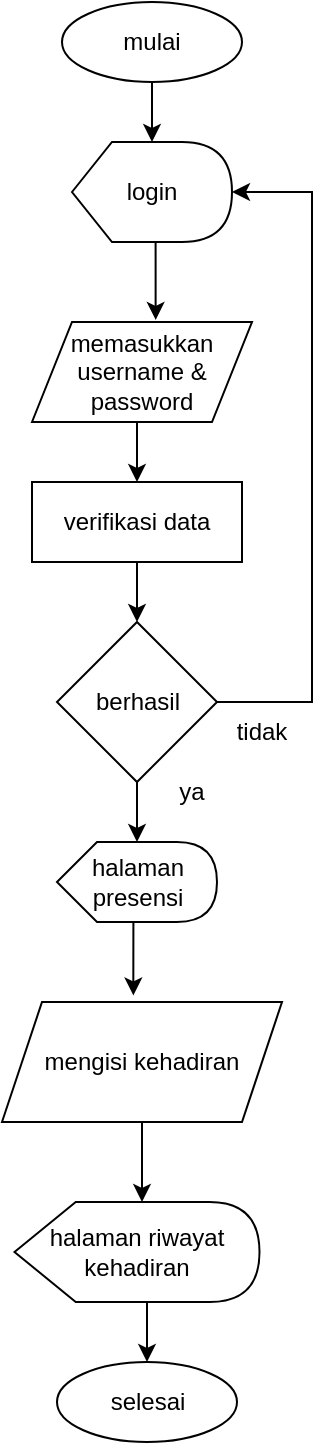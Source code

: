 <mxfile version="24.7.12">
  <diagram id="C5RBs43oDa-KdzZeNtuy" name="Page-1">
    <mxGraphModel dx="1050" dy="583" grid="1" gridSize="10" guides="1" tooltips="1" connect="1" arrows="1" fold="1" page="1" pageScale="1" pageWidth="827" pageHeight="1169" math="0" shadow="0">
      <root>
        <mxCell id="WIyWlLk6GJQsqaUBKTNV-0" />
        <mxCell id="WIyWlLk6GJQsqaUBKTNV-1" parent="WIyWlLk6GJQsqaUBKTNV-0" />
        <mxCell id="Ev9XdaTyHa1Z8E6Ce04j-0" value="mulai" style="ellipse;whiteSpace=wrap;html=1;" parent="WIyWlLk6GJQsqaUBKTNV-1" vertex="1">
          <mxGeometry x="345" y="100" width="90" height="40" as="geometry" />
        </mxCell>
        <mxCell id="Ev9XdaTyHa1Z8E6Ce04j-1" value="login" style="shape=display;whiteSpace=wrap;html=1;" parent="WIyWlLk6GJQsqaUBKTNV-1" vertex="1">
          <mxGeometry x="350" y="170" width="80" height="50" as="geometry" />
        </mxCell>
        <mxCell id="Ev9XdaTyHa1Z8E6Ce04j-34" style="edgeStyle=orthogonalEdgeStyle;rounded=0;orthogonalLoop=1;jettySize=auto;html=1;exitX=0.5;exitY=1;exitDx=0;exitDy=0;entryX=0.5;entryY=0;entryDx=0;entryDy=0;" parent="WIyWlLk6GJQsqaUBKTNV-1" source="Ev9XdaTyHa1Z8E6Ce04j-7" target="Ev9XdaTyHa1Z8E6Ce04j-8" edge="1">
          <mxGeometry relative="1" as="geometry" />
        </mxCell>
        <mxCell id="Ev9XdaTyHa1Z8E6Ce04j-7" value="memasukkan username &amp;amp; password" style="shape=parallelogram;perimeter=parallelogramPerimeter;whiteSpace=wrap;html=1;fixedSize=1;" parent="WIyWlLk6GJQsqaUBKTNV-1" vertex="1">
          <mxGeometry x="330" y="260" width="110" height="50" as="geometry" />
        </mxCell>
        <mxCell id="Ev9XdaTyHa1Z8E6Ce04j-35" style="edgeStyle=orthogonalEdgeStyle;rounded=0;orthogonalLoop=1;jettySize=auto;html=1;exitX=0.5;exitY=1;exitDx=0;exitDy=0;entryX=0.5;entryY=0;entryDx=0;entryDy=0;" parent="WIyWlLk6GJQsqaUBKTNV-1" source="Ev9XdaTyHa1Z8E6Ce04j-8" target="Ev9XdaTyHa1Z8E6Ce04j-12" edge="1">
          <mxGeometry relative="1" as="geometry" />
        </mxCell>
        <mxCell id="Ev9XdaTyHa1Z8E6Ce04j-8" value="verifikasi data" style="rounded=0;whiteSpace=wrap;html=1;" parent="WIyWlLk6GJQsqaUBKTNV-1" vertex="1">
          <mxGeometry x="330" y="340" width="105" height="40" as="geometry" />
        </mxCell>
        <mxCell id="Ev9XdaTyHa1Z8E6Ce04j-12" value="berhasil" style="rhombus;whiteSpace=wrap;html=1;" parent="WIyWlLk6GJQsqaUBKTNV-1" vertex="1">
          <mxGeometry x="342.5" y="410" width="80" height="80" as="geometry" />
        </mxCell>
        <mxCell id="Ev9XdaTyHa1Z8E6Ce04j-22" value="tidak" style="text;html=1;align=center;verticalAlign=middle;whiteSpace=wrap;rounded=0;" parent="WIyWlLk6GJQsqaUBKTNV-1" vertex="1">
          <mxGeometry x="430" y="460" width="30" height="10" as="geometry" />
        </mxCell>
        <mxCell id="Ev9XdaTyHa1Z8E6Ce04j-24" value="halaman presensi" style="shape=display;whiteSpace=wrap;html=1;" parent="WIyWlLk6GJQsqaUBKTNV-1" vertex="1">
          <mxGeometry x="342.5" y="520" width="80" height="40" as="geometry" />
        </mxCell>
        <mxCell id="Ev9XdaTyHa1Z8E6Ce04j-26" value="ya" style="text;html=1;align=center;verticalAlign=middle;whiteSpace=wrap;rounded=0;" parent="WIyWlLk6GJQsqaUBKTNV-1" vertex="1">
          <mxGeometry x="390" y="490" width="40" height="10" as="geometry" />
        </mxCell>
        <mxCell id="Ev9XdaTyHa1Z8E6Ce04j-30" style="edgeStyle=orthogonalEdgeStyle;rounded=0;orthogonalLoop=1;jettySize=auto;html=1;exitX=0.5;exitY=1;exitDx=0;exitDy=0;entryX=0;entryY=0;entryDx=40;entryDy=0;entryPerimeter=0;" parent="WIyWlLk6GJQsqaUBKTNV-1" source="Ev9XdaTyHa1Z8E6Ce04j-0" target="Ev9XdaTyHa1Z8E6Ce04j-1" edge="1">
          <mxGeometry relative="1" as="geometry" />
        </mxCell>
        <mxCell id="Ev9XdaTyHa1Z8E6Ce04j-33" style="edgeStyle=orthogonalEdgeStyle;rounded=0;orthogonalLoop=1;jettySize=auto;html=1;exitX=0;exitY=0;exitDx=37.5;exitDy=50;exitPerimeter=0;entryX=0.562;entryY=-0.021;entryDx=0;entryDy=0;entryPerimeter=0;" parent="WIyWlLk6GJQsqaUBKTNV-1" source="Ev9XdaTyHa1Z8E6Ce04j-1" target="Ev9XdaTyHa1Z8E6Ce04j-7" edge="1">
          <mxGeometry relative="1" as="geometry" />
        </mxCell>
        <mxCell id="Ev9XdaTyHa1Z8E6Ce04j-36" style="edgeStyle=orthogonalEdgeStyle;rounded=0;orthogonalLoop=1;jettySize=auto;html=1;exitX=1;exitY=0.5;exitDx=0;exitDy=0;entryX=1;entryY=0.5;entryDx=0;entryDy=0;entryPerimeter=0;" parent="WIyWlLk6GJQsqaUBKTNV-1" source="Ev9XdaTyHa1Z8E6Ce04j-12" target="Ev9XdaTyHa1Z8E6Ce04j-1" edge="1">
          <mxGeometry relative="1" as="geometry">
            <Array as="points">
              <mxPoint x="470" y="450" />
              <mxPoint x="470" y="195" />
            </Array>
          </mxGeometry>
        </mxCell>
        <mxCell id="Ev9XdaTyHa1Z8E6Ce04j-38" style="edgeStyle=orthogonalEdgeStyle;rounded=0;orthogonalLoop=1;jettySize=auto;html=1;exitX=0.5;exitY=1;exitDx=0;exitDy=0;entryX=0;entryY=0;entryDx=40;entryDy=0;entryPerimeter=0;" parent="WIyWlLk6GJQsqaUBKTNV-1" source="Ev9XdaTyHa1Z8E6Ce04j-12" target="Ev9XdaTyHa1Z8E6Ce04j-24" edge="1">
          <mxGeometry relative="1" as="geometry" />
        </mxCell>
        <mxCell id="EzTj2E5CG_l9lqo7eUAH-0" style="edgeStyle=orthogonalEdgeStyle;rounded=0;orthogonalLoop=1;jettySize=auto;html=1;exitX=0.5;exitY=1;exitDx=0;exitDy=0;" parent="WIyWlLk6GJQsqaUBKTNV-1" source="Ev9XdaTyHa1Z8E6Ce04j-41" edge="1">
          <mxGeometry relative="1" as="geometry">
            <mxPoint x="385" y="700" as="targetPoint" />
          </mxGeometry>
        </mxCell>
        <mxCell id="Ev9XdaTyHa1Z8E6Ce04j-41" value="mengisi kehadiran" style="shape=parallelogram;perimeter=parallelogramPerimeter;whiteSpace=wrap;html=1;fixedSize=1;" parent="WIyWlLk6GJQsqaUBKTNV-1" vertex="1">
          <mxGeometry x="315" y="600" width="140" height="60" as="geometry" />
        </mxCell>
        <mxCell id="Ev9XdaTyHa1Z8E6Ce04j-46" style="edgeStyle=orthogonalEdgeStyle;rounded=0;orthogonalLoop=1;jettySize=auto;html=1;exitX=0;exitY=0;exitDx=40;exitDy=40;exitPerimeter=0;entryX=0.469;entryY=-0.055;entryDx=0;entryDy=0;entryPerimeter=0;" parent="WIyWlLk6GJQsqaUBKTNV-1" source="Ev9XdaTyHa1Z8E6Ce04j-24" target="Ev9XdaTyHa1Z8E6Ce04j-41" edge="1">
          <mxGeometry relative="1" as="geometry" />
        </mxCell>
        <mxCell id="DJBcx7uFIUcM-3yRtLkB-9" style="edgeStyle=orthogonalEdgeStyle;rounded=0;orthogonalLoop=1;jettySize=auto;html=1;exitX=0;exitY=0;exitDx=64.062;exitDy=50;exitPerimeter=0;entryX=0.5;entryY=0;entryDx=0;entryDy=0;" edge="1" parent="WIyWlLk6GJQsqaUBKTNV-1" source="EzTj2E5CG_l9lqo7eUAH-1" target="DJBcx7uFIUcM-3yRtLkB-1">
          <mxGeometry relative="1" as="geometry" />
        </mxCell>
        <mxCell id="EzTj2E5CG_l9lqo7eUAH-1" value="halaman riwayat kehadiran" style="shape=display;whiteSpace=wrap;html=1;" parent="WIyWlLk6GJQsqaUBKTNV-1" vertex="1">
          <mxGeometry x="321.25" y="700" width="122.5" height="50" as="geometry" />
        </mxCell>
        <mxCell id="DJBcx7uFIUcM-3yRtLkB-1" value="selesai" style="ellipse;whiteSpace=wrap;html=1;" vertex="1" parent="WIyWlLk6GJQsqaUBKTNV-1">
          <mxGeometry x="342.5" y="780" width="90" height="40" as="geometry" />
        </mxCell>
      </root>
    </mxGraphModel>
  </diagram>
</mxfile>
